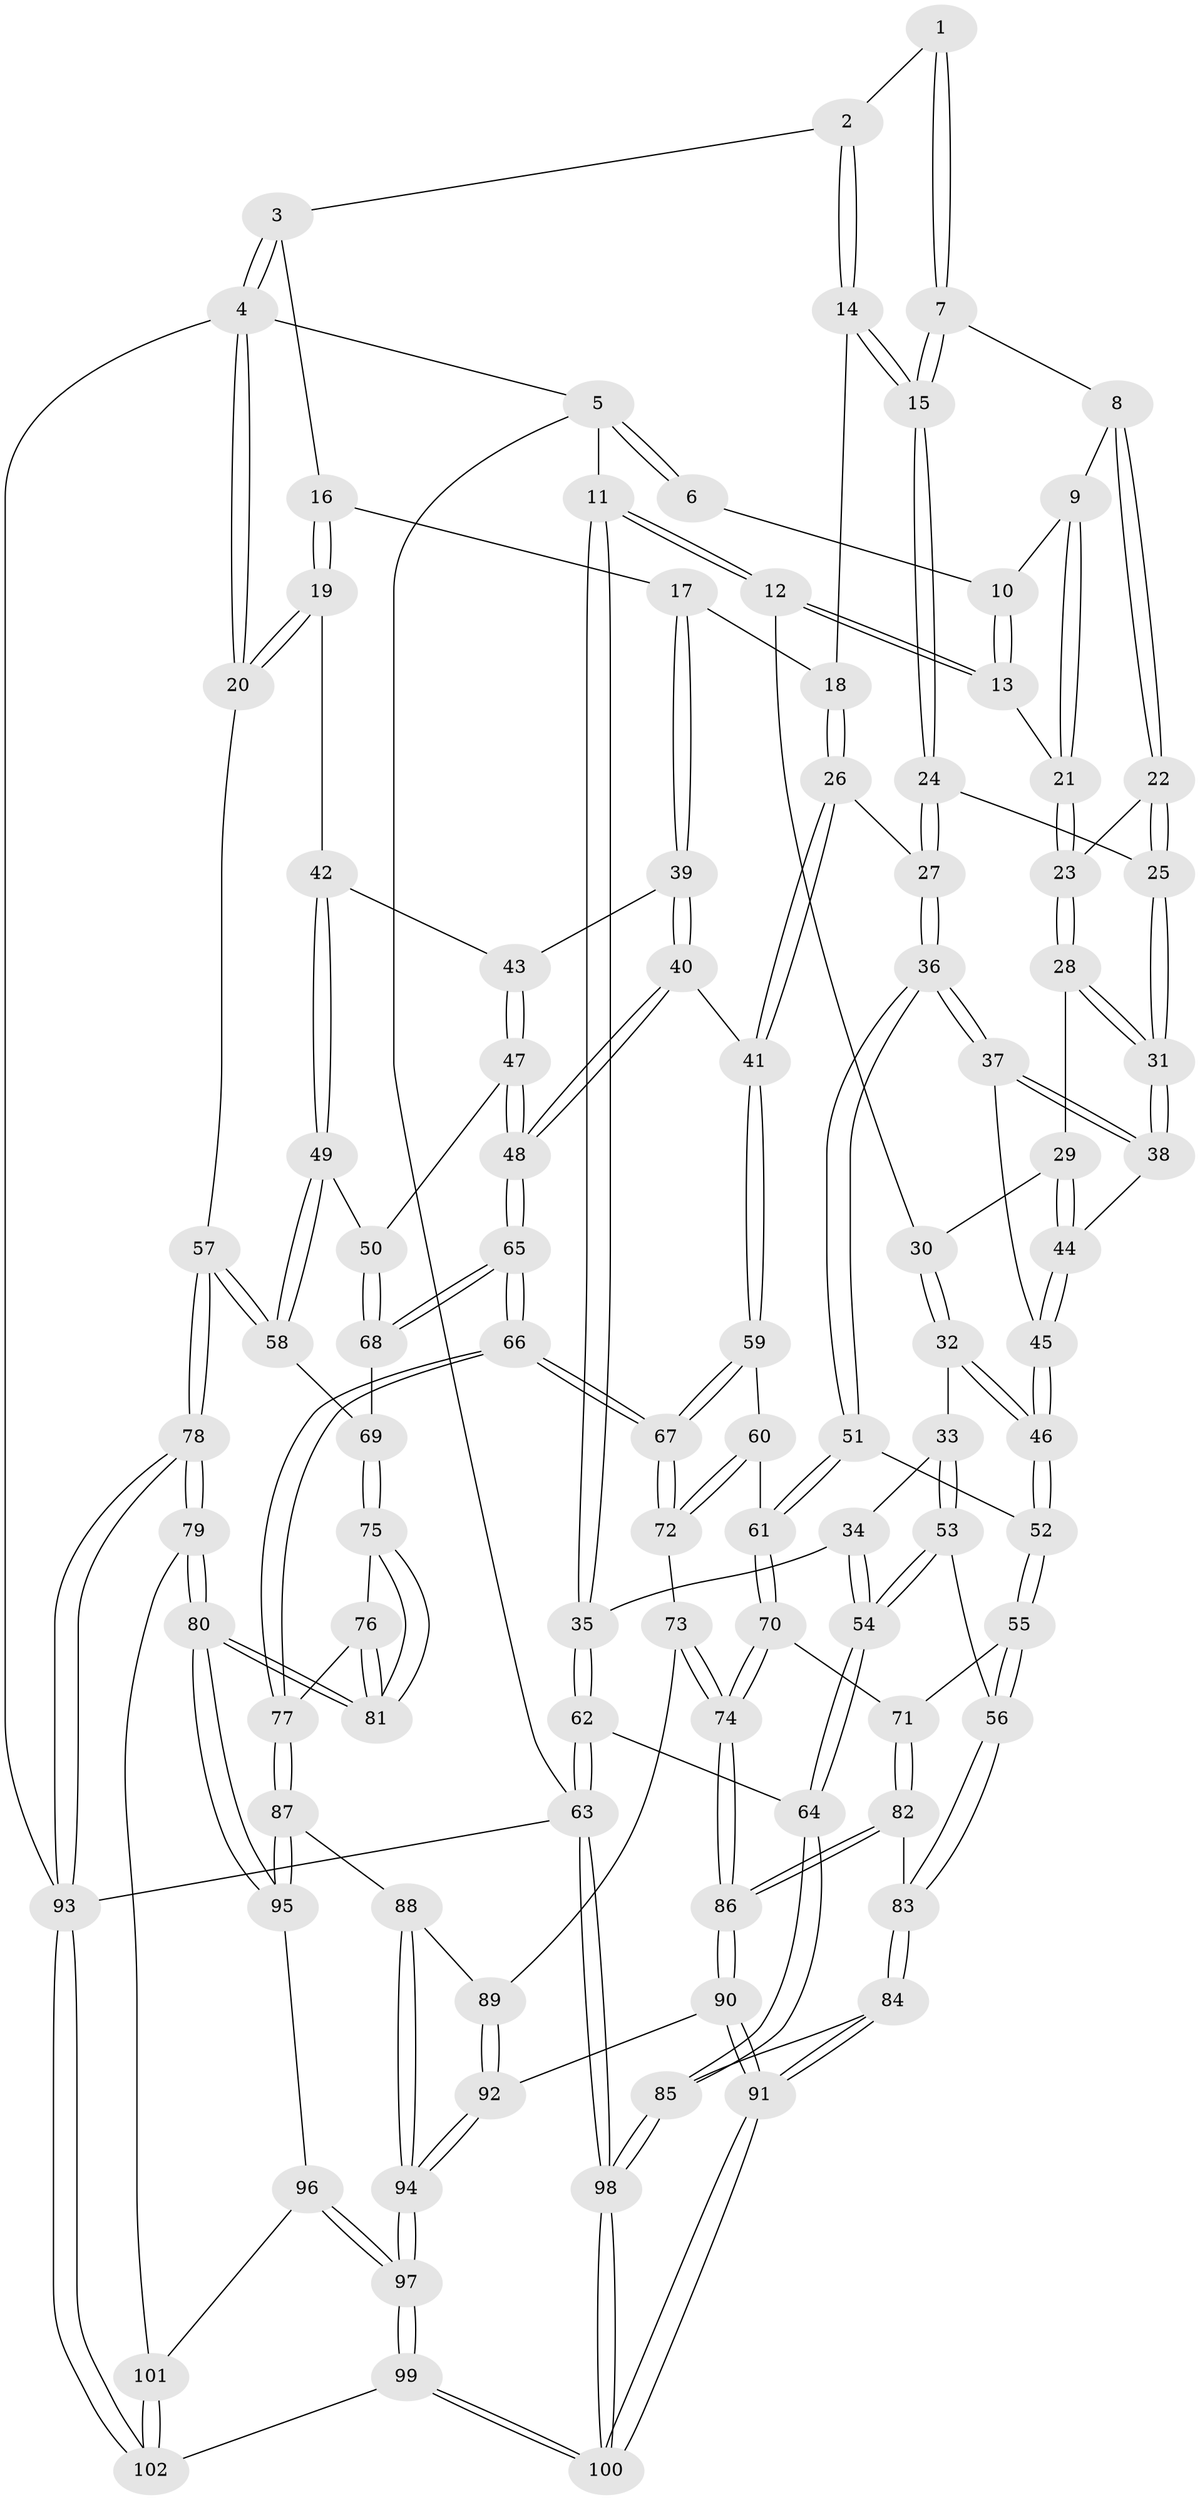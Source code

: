 // coarse degree distribution, {3: 0.08450704225352113, 4: 0.43661971830985913, 5: 0.39436619718309857, 6: 0.08450704225352113}
// Generated by graph-tools (version 1.1) at 2025/24/03/03/25 07:24:39]
// undirected, 102 vertices, 252 edges
graph export_dot {
graph [start="1"]
  node [color=gray90,style=filled];
  1 [pos="+0.45605867315061044+0"];
  2 [pos="+0.6888036055571619+0"];
  3 [pos="+0.7472840080796251+0"];
  4 [pos="+1+0"];
  5 [pos="+0+0"];
  6 [pos="+0.28552920633414414+0"];
  7 [pos="+0.4153433306186181+0.04840532033983709"];
  8 [pos="+0.3415017786271653+0.08675874296893492"];
  9 [pos="+0.3309674838705143+0.08223665583676448"];
  10 [pos="+0.2678371627464898+0.016968900406050234"];
  11 [pos="+0+0"];
  12 [pos="+0.07404924750050183+0.09340379314140411"];
  13 [pos="+0.132746292419431+0.09172429957564254"];
  14 [pos="+0.5653042057569742+0.09230535612277266"];
  15 [pos="+0.4767278851254259+0.1177768982225121"];
  16 [pos="+0.781601298646931+0"];
  17 [pos="+0.7716539811915013+0.12806046469011828"];
  18 [pos="+0.5982101152182453+0.11763584253549401"];
  19 [pos="+1+0.18926244290002772"];
  20 [pos="+1+0.1981762333516708"];
  21 [pos="+0.17104500745139992+0.10083324849301052"];
  22 [pos="+0.3346788441961011+0.11031544992711209"];
  23 [pos="+0.282664218127232+0.16971967542936583"];
  24 [pos="+0.4749189689625784+0.18151767405432395"];
  25 [pos="+0.3844120132980359+0.21764933492181965"];
  26 [pos="+0.5797850548489232+0.3005775765148569"];
  27 [pos="+0.5613806756421224+0.29825538844539207"];
  28 [pos="+0.28237755505739426+0.17423384563869457"];
  29 [pos="+0.23896940116336682+0.23822743485528086"];
  30 [pos="+0.07461594438648396+0.09431055109245487"];
  31 [pos="+0.36556565150224635+0.24114384801345723"];
  32 [pos="+0.15057083287007134+0.3236417153764309"];
  33 [pos="+0.12744012577079925+0.3328519062878735"];
  34 [pos="+0.05532956423223748+0.31747464435808764"];
  35 [pos="+0+0"];
  36 [pos="+0.41439881814719814+0.38135968970455963"];
  37 [pos="+0.37864559672340514+0.31429109518499465"];
  38 [pos="+0.3618412561891193+0.25482142547423087"];
  39 [pos="+0.7763735044945046+0.14433968159010754"];
  40 [pos="+0.676606123535639+0.32146540319541095"];
  41 [pos="+0.6469739128745166+0.3254617570657967"];
  42 [pos="+1+0.20823579107021298"];
  43 [pos="+0.9070287683461213+0.19710727630210229"];
  44 [pos="+0.24169240952950527+0.26271492807464847"];
  45 [pos="+0.22326215196244392+0.3052666121853972"];
  46 [pos="+0.2025603176873802+0.33525611103305625"];
  47 [pos="+0.8244666223879542+0.3862330722528185"];
  48 [pos="+0.7398290187869654+0.37484169676490864"];
  49 [pos="+0.8904905076107105+0.3917465594884214"];
  50 [pos="+0.8331303078834269+0.3903472697943921"];
  51 [pos="+0.4064262767961307+0.39837570042374004"];
  52 [pos="+0.24123845668339625+0.4105346418769755"];
  53 [pos="+0.026048873201274178+0.5282140353897824"];
  54 [pos="+0+0.538046968252267"];
  55 [pos="+0.21000529013542216+0.48745682804709034"];
  56 [pos="+0.1229871465809555+0.5467012592650972"];
  57 [pos="+1+0.4815200271346871"];
  58 [pos="+1+0.4753026088106855"];
  59 [pos="+0.6123119726443003+0.41827037220239116"];
  60 [pos="+0.5094049778794233+0.4900716328879115"];
  61 [pos="+0.42106748428330676+0.456091453214775"];
  62 [pos="+0+0.5509860026440646"];
  63 [pos="+0+1"];
  64 [pos="+0+0.5512302689836033"];
  65 [pos="+0.7368126759477099+0.5398000899193662"];
  66 [pos="+0.680165211950536+0.6357763918037748"];
  67 [pos="+0.6307700289968529+0.5988769289009014"];
  68 [pos="+0.8546895327820868+0.5239080254105087"];
  69 [pos="+0.8919160598794957+0.5491645158373778"];
  70 [pos="+0.3765823881976029+0.5781752321321845"];
  71 [pos="+0.3340600755272399+0.5657822687363248"];
  72 [pos="+0.5658726927790546+0.5837359038833851"];
  73 [pos="+0.46203619311008953+0.6241502792510499"];
  74 [pos="+0.3968209727671373+0.6324085613873301"];
  75 [pos="+0.8863367549500514+0.5928554315779959"];
  76 [pos="+0.7502873308135215+0.6599662381842796"];
  77 [pos="+0.6881193193042145+0.6601660832504159"];
  78 [pos="+1+0.9503108634426566"];
  79 [pos="+1+0.9177766184645758"];
  80 [pos="+1+0.8094094534589295"];
  81 [pos="+1+0.7892715524615611"];
  82 [pos="+0.20669806641039262+0.6349018098610846"];
  83 [pos="+0.16713707229486835+0.6261217196175972"];
  84 [pos="+0.13908736638582034+0.7897232619413315"];
  85 [pos="+0.12573549973761017+0.7948679630319266"];
  86 [pos="+0.365458763388545+0.7336758393572966"];
  87 [pos="+0.6830065801121676+0.6788154244388726"];
  88 [pos="+0.6022590363060554+0.7135732161509137"];
  89 [pos="+0.5404426261947604+0.705860999777847"];
  90 [pos="+0.3656656082267009+0.7424091107848358"];
  91 [pos="+0.2610288694275752+0.8199070593646474"];
  92 [pos="+0.3970983826177506+0.7647863575588721"];
  93 [pos="+1+1"];
  94 [pos="+0.4805188884824148+0.8540019599711473"];
  95 [pos="+0.707964142279677+0.7930533324046976"];
  96 [pos="+0.6995219229820488+0.8298098092270483"];
  97 [pos="+0.5216840854279591+0.9558697376616704"];
  98 [pos="+0+1"];
  99 [pos="+0.4871387507469434+1"];
  100 [pos="+0.3038417900206141+1"];
  101 [pos="+0.7748843081992705+0.9250829073736814"];
  102 [pos="+0.6539321049055032+1"];
  1 -- 2;
  1 -- 7;
  1 -- 7;
  2 -- 3;
  2 -- 14;
  2 -- 14;
  3 -- 4;
  3 -- 4;
  3 -- 16;
  4 -- 5;
  4 -- 20;
  4 -- 20;
  4 -- 93;
  5 -- 6;
  5 -- 6;
  5 -- 11;
  5 -- 63;
  6 -- 10;
  7 -- 8;
  7 -- 15;
  7 -- 15;
  8 -- 9;
  8 -- 22;
  8 -- 22;
  9 -- 10;
  9 -- 21;
  9 -- 21;
  10 -- 13;
  10 -- 13;
  11 -- 12;
  11 -- 12;
  11 -- 35;
  11 -- 35;
  12 -- 13;
  12 -- 13;
  12 -- 30;
  13 -- 21;
  14 -- 15;
  14 -- 15;
  14 -- 18;
  15 -- 24;
  15 -- 24;
  16 -- 17;
  16 -- 19;
  16 -- 19;
  17 -- 18;
  17 -- 39;
  17 -- 39;
  18 -- 26;
  18 -- 26;
  19 -- 20;
  19 -- 20;
  19 -- 42;
  20 -- 57;
  21 -- 23;
  21 -- 23;
  22 -- 23;
  22 -- 25;
  22 -- 25;
  23 -- 28;
  23 -- 28;
  24 -- 25;
  24 -- 27;
  24 -- 27;
  25 -- 31;
  25 -- 31;
  26 -- 27;
  26 -- 41;
  26 -- 41;
  27 -- 36;
  27 -- 36;
  28 -- 29;
  28 -- 31;
  28 -- 31;
  29 -- 30;
  29 -- 44;
  29 -- 44;
  30 -- 32;
  30 -- 32;
  31 -- 38;
  31 -- 38;
  32 -- 33;
  32 -- 46;
  32 -- 46;
  33 -- 34;
  33 -- 53;
  33 -- 53;
  34 -- 35;
  34 -- 54;
  34 -- 54;
  35 -- 62;
  35 -- 62;
  36 -- 37;
  36 -- 37;
  36 -- 51;
  36 -- 51;
  37 -- 38;
  37 -- 38;
  37 -- 45;
  38 -- 44;
  39 -- 40;
  39 -- 40;
  39 -- 43;
  40 -- 41;
  40 -- 48;
  40 -- 48;
  41 -- 59;
  41 -- 59;
  42 -- 43;
  42 -- 49;
  42 -- 49;
  43 -- 47;
  43 -- 47;
  44 -- 45;
  44 -- 45;
  45 -- 46;
  45 -- 46;
  46 -- 52;
  46 -- 52;
  47 -- 48;
  47 -- 48;
  47 -- 50;
  48 -- 65;
  48 -- 65;
  49 -- 50;
  49 -- 58;
  49 -- 58;
  50 -- 68;
  50 -- 68;
  51 -- 52;
  51 -- 61;
  51 -- 61;
  52 -- 55;
  52 -- 55;
  53 -- 54;
  53 -- 54;
  53 -- 56;
  54 -- 64;
  54 -- 64;
  55 -- 56;
  55 -- 56;
  55 -- 71;
  56 -- 83;
  56 -- 83;
  57 -- 58;
  57 -- 58;
  57 -- 78;
  57 -- 78;
  58 -- 69;
  59 -- 60;
  59 -- 67;
  59 -- 67;
  60 -- 61;
  60 -- 72;
  60 -- 72;
  61 -- 70;
  61 -- 70;
  62 -- 63;
  62 -- 63;
  62 -- 64;
  63 -- 98;
  63 -- 98;
  63 -- 93;
  64 -- 85;
  64 -- 85;
  65 -- 66;
  65 -- 66;
  65 -- 68;
  65 -- 68;
  66 -- 67;
  66 -- 67;
  66 -- 77;
  66 -- 77;
  67 -- 72;
  67 -- 72;
  68 -- 69;
  69 -- 75;
  69 -- 75;
  70 -- 71;
  70 -- 74;
  70 -- 74;
  71 -- 82;
  71 -- 82;
  72 -- 73;
  73 -- 74;
  73 -- 74;
  73 -- 89;
  74 -- 86;
  74 -- 86;
  75 -- 76;
  75 -- 81;
  75 -- 81;
  76 -- 77;
  76 -- 81;
  76 -- 81;
  77 -- 87;
  77 -- 87;
  78 -- 79;
  78 -- 79;
  78 -- 93;
  78 -- 93;
  79 -- 80;
  79 -- 80;
  79 -- 101;
  80 -- 81;
  80 -- 81;
  80 -- 95;
  80 -- 95;
  82 -- 83;
  82 -- 86;
  82 -- 86;
  83 -- 84;
  83 -- 84;
  84 -- 85;
  84 -- 91;
  84 -- 91;
  85 -- 98;
  85 -- 98;
  86 -- 90;
  86 -- 90;
  87 -- 88;
  87 -- 95;
  87 -- 95;
  88 -- 89;
  88 -- 94;
  88 -- 94;
  89 -- 92;
  89 -- 92;
  90 -- 91;
  90 -- 91;
  90 -- 92;
  91 -- 100;
  91 -- 100;
  92 -- 94;
  92 -- 94;
  93 -- 102;
  93 -- 102;
  94 -- 97;
  94 -- 97;
  95 -- 96;
  96 -- 97;
  96 -- 97;
  96 -- 101;
  97 -- 99;
  97 -- 99;
  98 -- 100;
  98 -- 100;
  99 -- 100;
  99 -- 100;
  99 -- 102;
  101 -- 102;
  101 -- 102;
}
